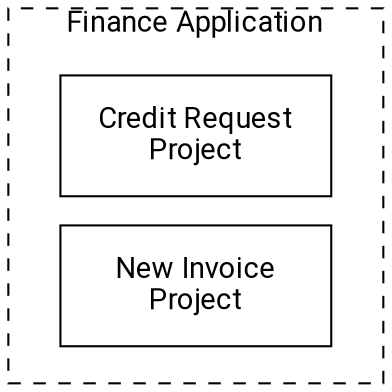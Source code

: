 digraph financeapp {
  layout=neato;
  node [shape=box, fontname="Roboto,Helvetica Neue,Arial,sans-serif", fixedsize="true", margin=0.1]; 
  
  /* nodes */
  financeapp [label="Finance Application",      pos="0,0.0!", width=2.5, height=2.5, style="dashed", fontcolor="black", labelloc="t"];
  sendinvoice [label="Credit Request\nProject", pos="0,0.4!", width=1.8, height=0.8];
  newinvoice [label="New Invoice\nProject"      pos="0,-0.6!", width=1.8, height=0.8];
}
